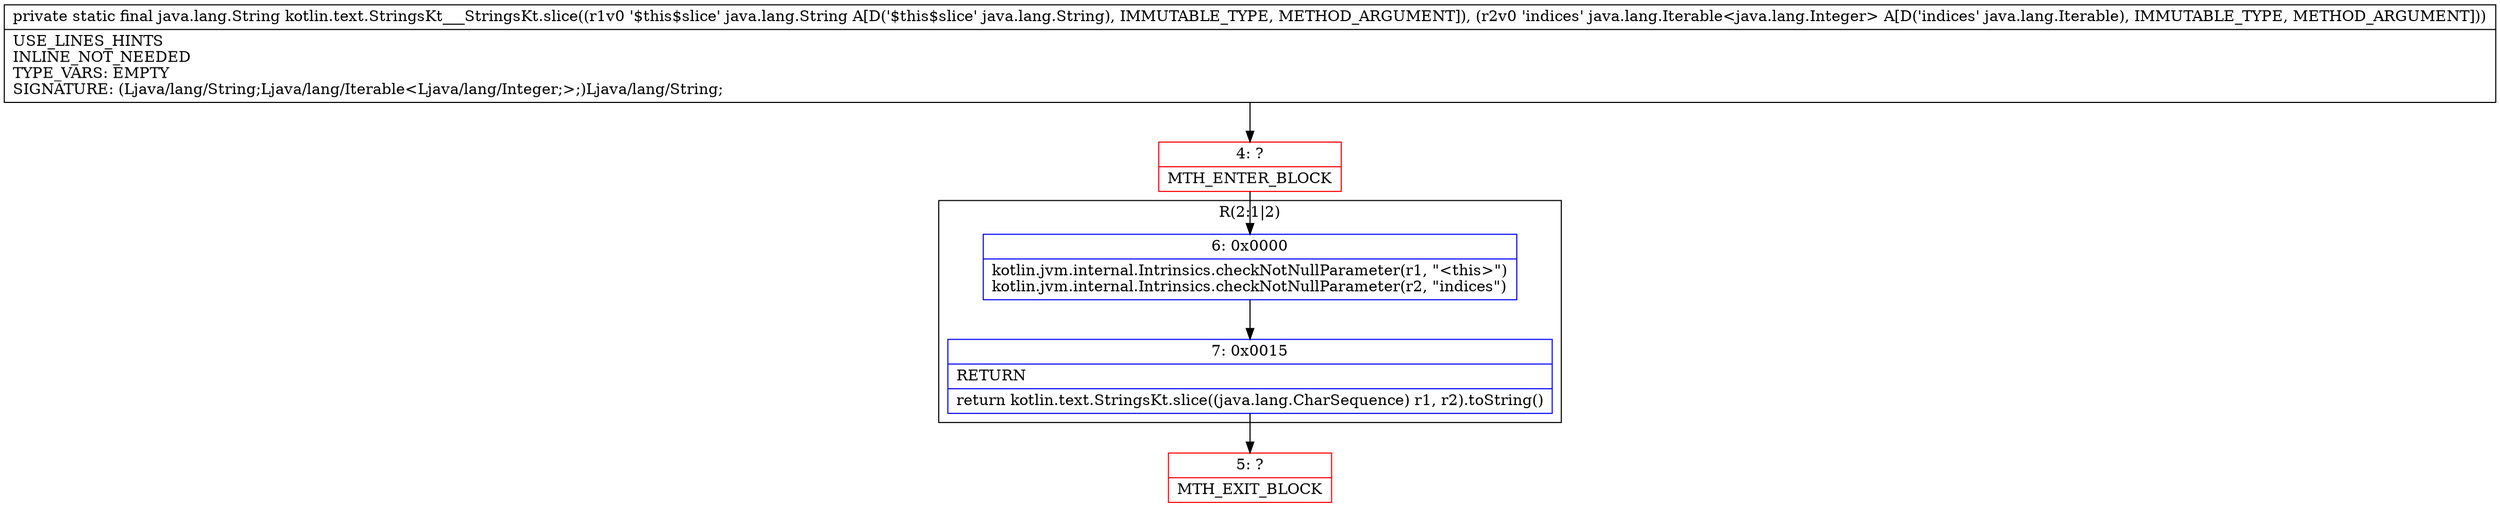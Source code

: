 digraph "CFG forkotlin.text.StringsKt___StringsKt.slice(Ljava\/lang\/String;Ljava\/lang\/Iterable;)Ljava\/lang\/String;" {
subgraph cluster_Region_431141556 {
label = "R(2:1|2)";
node [shape=record,color=blue];
Node_6 [shape=record,label="{6\:\ 0x0000|kotlin.jvm.internal.Intrinsics.checkNotNullParameter(r1, \"\<this\>\")\lkotlin.jvm.internal.Intrinsics.checkNotNullParameter(r2, \"indices\")\l}"];
Node_7 [shape=record,label="{7\:\ 0x0015|RETURN\l|return kotlin.text.StringsKt.slice((java.lang.CharSequence) r1, r2).toString()\l}"];
}
Node_4 [shape=record,color=red,label="{4\:\ ?|MTH_ENTER_BLOCK\l}"];
Node_5 [shape=record,color=red,label="{5\:\ ?|MTH_EXIT_BLOCK\l}"];
MethodNode[shape=record,label="{private static final java.lang.String kotlin.text.StringsKt___StringsKt.slice((r1v0 '$this$slice' java.lang.String A[D('$this$slice' java.lang.String), IMMUTABLE_TYPE, METHOD_ARGUMENT]), (r2v0 'indices' java.lang.Iterable\<java.lang.Integer\> A[D('indices' java.lang.Iterable), IMMUTABLE_TYPE, METHOD_ARGUMENT]))  | USE_LINES_HINTS\lINLINE_NOT_NEEDED\lTYPE_VARS: EMPTY\lSIGNATURE: (Ljava\/lang\/String;Ljava\/lang\/Iterable\<Ljava\/lang\/Integer;\>;)Ljava\/lang\/String;\l}"];
MethodNode -> Node_4;Node_6 -> Node_7;
Node_7 -> Node_5;
Node_4 -> Node_6;
}

